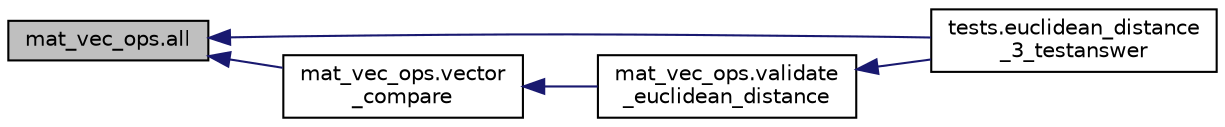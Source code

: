 digraph "mat_vec_ops.all"
{
  edge [fontname="Helvetica",fontsize="10",labelfontname="Helvetica",labelfontsize="10"];
  node [fontname="Helvetica",fontsize="10",shape=record];
  rankdir="LR";
  Node1 [label="mat_vec_ops.all",height=0.2,width=0.4,color="black", fillcolor="grey75", style="filled", fontcolor="black"];
  Node1 -> Node2 [dir="back",color="midnightblue",fontsize="10",style="solid",fontname="Helvetica"];
  Node2 [label="tests.euclidean_distance\l_3_testanswer",height=0.2,width=0.4,color="black", fillcolor="white", style="filled",URL="$namespacetests.html#a1a042601eeebab74cb6b3aa0411da7c5"];
  Node1 -> Node3 [dir="back",color="midnightblue",fontsize="10",style="solid",fontname="Helvetica"];
  Node3 [label="mat_vec_ops.vector\l_compare",height=0.2,width=0.4,color="black", fillcolor="white", style="filled",URL="$namespacemat__vec__ops.html#a64122e69dd3f8952595bb692ee285227"];
  Node3 -> Node4 [dir="back",color="midnightblue",fontsize="10",style="solid",fontname="Helvetica"];
  Node4 [label="mat_vec_ops.validate\l_euclidean_distance",height=0.2,width=0.4,color="black", fillcolor="white", style="filled",URL="$namespacemat__vec__ops.html#aa8144d9c4224fd66d03be863de056e9c"];
  Node4 -> Node2 [dir="back",color="midnightblue",fontsize="10",style="solid",fontname="Helvetica"];
}
